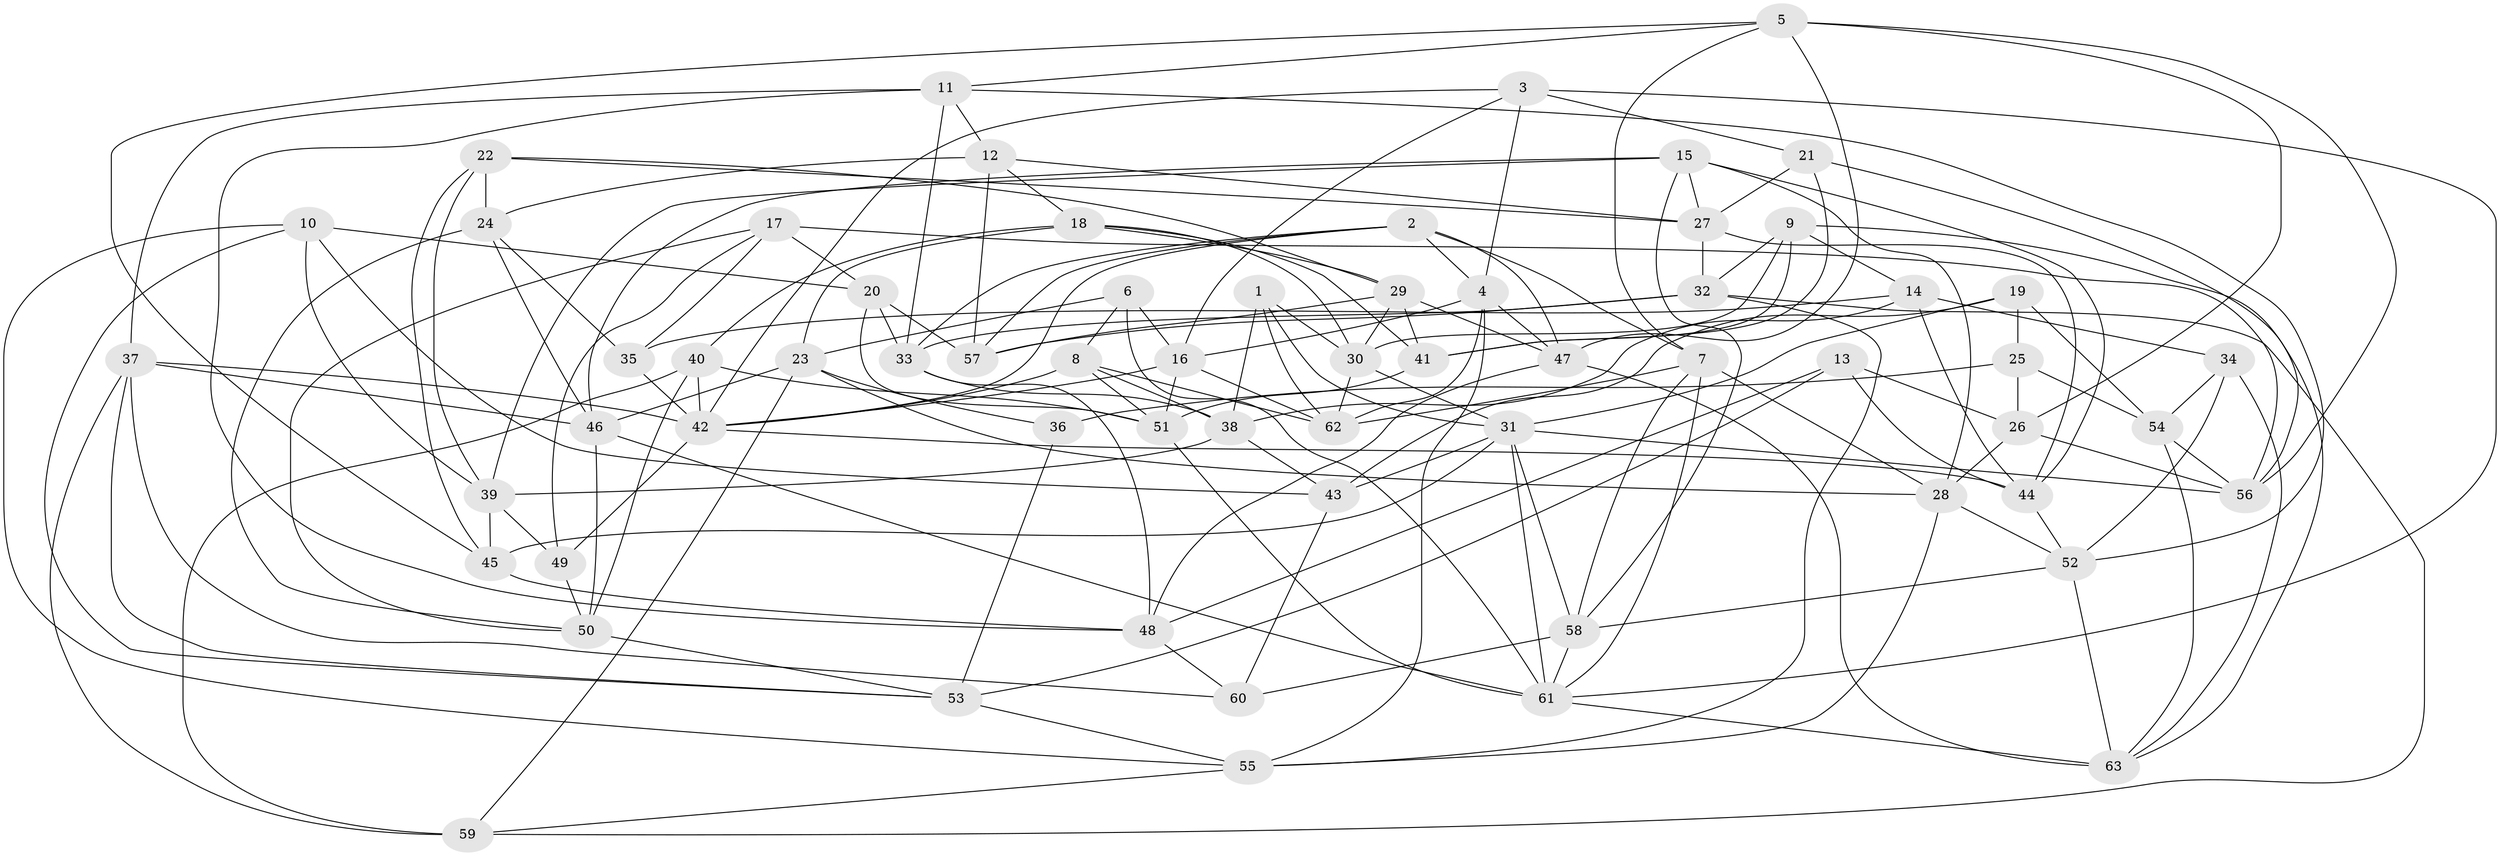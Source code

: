 // original degree distribution, {4: 1.0}
// Generated by graph-tools (version 1.1) at 2025/02/03/09/25 03:02:56]
// undirected, 63 vertices, 172 edges
graph export_dot {
graph [start="1"]
  node [color=gray90,style=filled];
  1;
  2;
  3;
  4;
  5;
  6;
  7;
  8;
  9;
  10;
  11;
  12;
  13;
  14;
  15;
  16;
  17;
  18;
  19;
  20;
  21;
  22;
  23;
  24;
  25;
  26;
  27;
  28;
  29;
  30;
  31;
  32;
  33;
  34;
  35;
  36;
  37;
  38;
  39;
  40;
  41;
  42;
  43;
  44;
  45;
  46;
  47;
  48;
  49;
  50;
  51;
  52;
  53;
  54;
  55;
  56;
  57;
  58;
  59;
  60;
  61;
  62;
  63;
  1 -- 30 [weight=1.0];
  1 -- 31 [weight=1.0];
  1 -- 38 [weight=1.0];
  1 -- 62 [weight=1.0];
  2 -- 4 [weight=1.0];
  2 -- 7 [weight=1.0];
  2 -- 33 [weight=1.0];
  2 -- 42 [weight=1.0];
  2 -- 47 [weight=1.0];
  2 -- 57 [weight=1.0];
  3 -- 4 [weight=1.0];
  3 -- 16 [weight=1.0];
  3 -- 21 [weight=1.0];
  3 -- 42 [weight=1.0];
  3 -- 61 [weight=2.0];
  4 -- 16 [weight=1.0];
  4 -- 47 [weight=1.0];
  4 -- 55 [weight=1.0];
  4 -- 62 [weight=1.0];
  5 -- 7 [weight=1.0];
  5 -- 11 [weight=1.0];
  5 -- 26 [weight=1.0];
  5 -- 45 [weight=1.0];
  5 -- 47 [weight=1.0];
  5 -- 56 [weight=1.0];
  6 -- 8 [weight=1.0];
  6 -- 16 [weight=1.0];
  6 -- 23 [weight=1.0];
  6 -- 61 [weight=1.0];
  7 -- 28 [weight=1.0];
  7 -- 58 [weight=1.0];
  7 -- 61 [weight=1.0];
  7 -- 62 [weight=1.0];
  8 -- 38 [weight=1.0];
  8 -- 42 [weight=2.0];
  8 -- 51 [weight=1.0];
  8 -- 62 [weight=1.0];
  9 -- 14 [weight=1.0];
  9 -- 30 [weight=1.0];
  9 -- 32 [weight=1.0];
  9 -- 41 [weight=2.0];
  9 -- 63 [weight=1.0];
  10 -- 20 [weight=1.0];
  10 -- 39 [weight=1.0];
  10 -- 43 [weight=2.0];
  10 -- 53 [weight=1.0];
  10 -- 55 [weight=1.0];
  11 -- 12 [weight=1.0];
  11 -- 33 [weight=1.0];
  11 -- 37 [weight=1.0];
  11 -- 48 [weight=1.0];
  11 -- 52 [weight=1.0];
  12 -- 18 [weight=1.0];
  12 -- 24 [weight=1.0];
  12 -- 27 [weight=1.0];
  12 -- 57 [weight=2.0];
  13 -- 26 [weight=1.0];
  13 -- 44 [weight=1.0];
  13 -- 48 [weight=1.0];
  13 -- 53 [weight=1.0];
  14 -- 34 [weight=2.0];
  14 -- 35 [weight=1.0];
  14 -- 38 [weight=1.0];
  14 -- 44 [weight=1.0];
  15 -- 27 [weight=1.0];
  15 -- 28 [weight=1.0];
  15 -- 39 [weight=1.0];
  15 -- 44 [weight=1.0];
  15 -- 46 [weight=1.0];
  15 -- 58 [weight=1.0];
  16 -- 42 [weight=1.0];
  16 -- 51 [weight=1.0];
  16 -- 62 [weight=1.0];
  17 -- 20 [weight=2.0];
  17 -- 35 [weight=1.0];
  17 -- 49 [weight=1.0];
  17 -- 50 [weight=1.0];
  17 -- 56 [weight=1.0];
  18 -- 23 [weight=1.0];
  18 -- 29 [weight=1.0];
  18 -- 30 [weight=1.0];
  18 -- 40 [weight=1.0];
  18 -- 41 [weight=1.0];
  19 -- 25 [weight=1.0];
  19 -- 31 [weight=1.0];
  19 -- 43 [weight=1.0];
  19 -- 54 [weight=1.0];
  20 -- 33 [weight=1.0];
  20 -- 51 [weight=1.0];
  20 -- 57 [weight=1.0];
  21 -- 27 [weight=1.0];
  21 -- 41 [weight=1.0];
  21 -- 56 [weight=1.0];
  22 -- 24 [weight=2.0];
  22 -- 27 [weight=1.0];
  22 -- 29 [weight=1.0];
  22 -- 39 [weight=1.0];
  22 -- 45 [weight=1.0];
  23 -- 28 [weight=1.0];
  23 -- 36 [weight=1.0];
  23 -- 46 [weight=1.0];
  23 -- 59 [weight=1.0];
  24 -- 35 [weight=1.0];
  24 -- 46 [weight=1.0];
  24 -- 50 [weight=1.0];
  25 -- 26 [weight=2.0];
  25 -- 36 [weight=2.0];
  25 -- 54 [weight=1.0];
  26 -- 28 [weight=1.0];
  26 -- 56 [weight=1.0];
  27 -- 32 [weight=1.0];
  27 -- 44 [weight=1.0];
  28 -- 52 [weight=1.0];
  28 -- 55 [weight=1.0];
  29 -- 30 [weight=1.0];
  29 -- 41 [weight=1.0];
  29 -- 47 [weight=1.0];
  29 -- 57 [weight=1.0];
  30 -- 31 [weight=1.0];
  30 -- 62 [weight=1.0];
  31 -- 43 [weight=1.0];
  31 -- 45 [weight=2.0];
  31 -- 56 [weight=1.0];
  31 -- 58 [weight=1.0];
  31 -- 61 [weight=2.0];
  32 -- 33 [weight=1.0];
  32 -- 55 [weight=1.0];
  32 -- 57 [weight=1.0];
  32 -- 59 [weight=1.0];
  33 -- 38 [weight=1.0];
  33 -- 48 [weight=1.0];
  34 -- 52 [weight=1.0];
  34 -- 54 [weight=2.0];
  34 -- 63 [weight=1.0];
  35 -- 42 [weight=1.0];
  36 -- 53 [weight=1.0];
  37 -- 42 [weight=1.0];
  37 -- 46 [weight=1.0];
  37 -- 53 [weight=1.0];
  37 -- 59 [weight=1.0];
  37 -- 60 [weight=1.0];
  38 -- 39 [weight=1.0];
  38 -- 43 [weight=1.0];
  39 -- 45 [weight=1.0];
  39 -- 49 [weight=1.0];
  40 -- 42 [weight=1.0];
  40 -- 50 [weight=1.0];
  40 -- 51 [weight=1.0];
  40 -- 59 [weight=2.0];
  41 -- 51 [weight=1.0];
  42 -- 44 [weight=1.0];
  42 -- 49 [weight=1.0];
  43 -- 60 [weight=1.0];
  44 -- 52 [weight=1.0];
  45 -- 48 [weight=1.0];
  46 -- 50 [weight=1.0];
  46 -- 61 [weight=1.0];
  47 -- 48 [weight=1.0];
  47 -- 63 [weight=1.0];
  48 -- 60 [weight=1.0];
  49 -- 50 [weight=1.0];
  50 -- 53 [weight=1.0];
  51 -- 61 [weight=1.0];
  52 -- 58 [weight=1.0];
  52 -- 63 [weight=1.0];
  53 -- 55 [weight=1.0];
  54 -- 56 [weight=1.0];
  54 -- 63 [weight=1.0];
  55 -- 59 [weight=1.0];
  58 -- 60 [weight=1.0];
  58 -- 61 [weight=1.0];
  61 -- 63 [weight=1.0];
}
